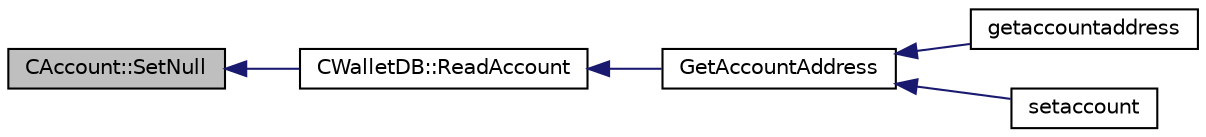 digraph "CAccount::SetNull"
{
  edge [fontname="Helvetica",fontsize="10",labelfontname="Helvetica",labelfontsize="10"];
  node [fontname="Helvetica",fontsize="10",shape=record];
  rankdir="LR";
  Node3 [label="CAccount::SetNull",height=0.2,width=0.4,color="black", fillcolor="grey75", style="filled", fontcolor="black"];
  Node3 -> Node4 [dir="back",color="midnightblue",fontsize="10",style="solid",fontname="Helvetica"];
  Node4 [label="CWalletDB::ReadAccount",height=0.2,width=0.4,color="black", fillcolor="white", style="filled",URL="$class_c_wallet_d_b.html#afa8d9d374072629b360adb49b9bdd584"];
  Node4 -> Node5 [dir="back",color="midnightblue",fontsize="10",style="solid",fontname="Helvetica"];
  Node5 [label="GetAccountAddress",height=0.2,width=0.4,color="black", fillcolor="white", style="filled",URL="$rpcwallet_8cpp.html#af04b341ad8248ac9edce6d3265af86d4"];
  Node5 -> Node6 [dir="back",color="midnightblue",fontsize="10",style="solid",fontname="Helvetica"];
  Node6 [label="getaccountaddress",height=0.2,width=0.4,color="black", fillcolor="white", style="filled",URL="$rpcwallet_8cpp.html#a92145bcb3cfb45eb47dca18f1c94c434"];
  Node5 -> Node7 [dir="back",color="midnightblue",fontsize="10",style="solid",fontname="Helvetica"];
  Node7 [label="setaccount",height=0.2,width=0.4,color="black", fillcolor="white", style="filled",URL="$rpcwallet_8cpp.html#a6bf0dc200554f841a4549a2e5087f699"];
}
